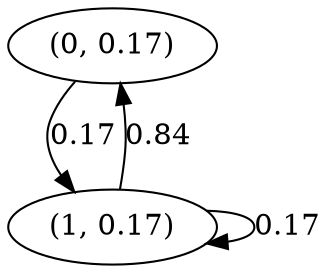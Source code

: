 digraph {
    0 [ label = "(0, 0.17)" ]
    1 [ label = "(1, 0.17)" ]
    1 -> 1 [ label = "0.17" ]
    1 -> 0 [ label = "0.84" ]
    0 -> 1 [ label = "0.17" ]
}

